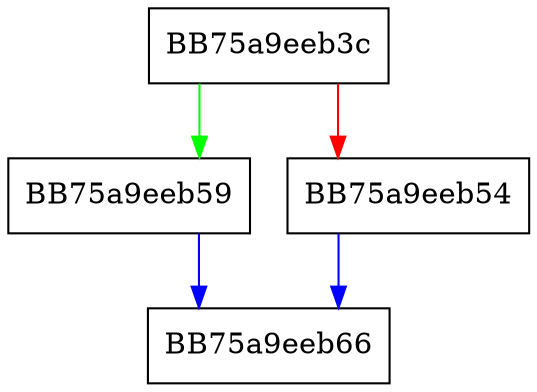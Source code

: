 digraph _Get_STL_host_status {
  node [shape="box"];
  graph [splines=ortho];
  BB75a9eeb3c -> BB75a9eeb59 [color="green"];
  BB75a9eeb3c -> BB75a9eeb54 [color="red"];
  BB75a9eeb54 -> BB75a9eeb66 [color="blue"];
  BB75a9eeb59 -> BB75a9eeb66 [color="blue"];
}